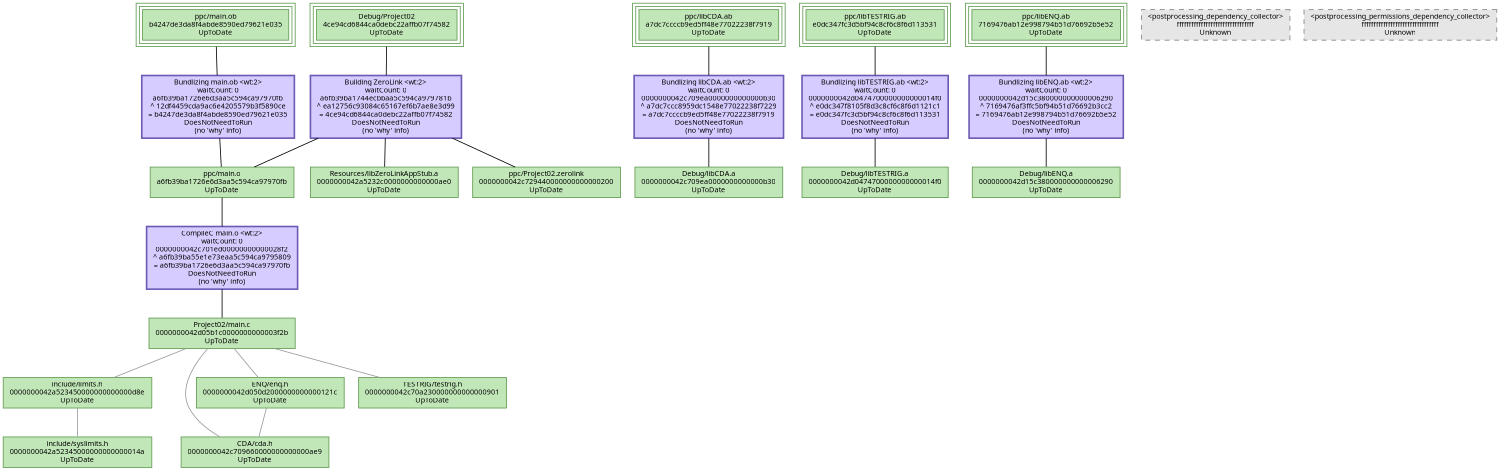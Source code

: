 digraph Project02 {
   size = "10.000000,8.500000";
   concentrate = false;

   node [ shape = box, style = filled, color = "0.3 0.5 0.6", fillcolor = "0.3 0.2 0.9", fontname = "Monaco", fontsize = "9" ];
   n00001 [ label = "Debug/Project02\n4ce94cd6844ca0debc22affb07f74582\nUpToDate", peripheries = 3 ];
   n00002 [ label = "ppc/main.o\na6fb39ba1726e6d3aa5c594ca97970fb\nUpToDate" ];
   n00003 [ label = "Project02/main.c\n0000000042d05b1c0000000000003f2b\nUpToDate" ];
   n00004 [ label = "ppc/main.ob\nb4247de3da8f4abde8590ed79621e035\nUpToDate", peripheries = 3 ];
   n00005 [ label = "Resources/libZeroLinkAppStub.a\n0000000042a5232c0000000000000ae0\nUpToDate" ];
   n00006 [ label = "ppc/libCDA.ab\na7dc7ccccb9ed5ff48e77022238f7919\nUpToDate", peripheries = 3 ];
   n00007 [ label = "Debug/libCDA.a\n0000000042c709ea0000000000000b30\nUpToDate" ];
   n00008 [ label = "ppc/libTESTRIG.ab\ne0dc347fc3d5bf94c8cf6c8f6d113531\nUpToDate", peripheries = 3 ];
   n00009 [ label = "Debug/libTESTRIG.a\n0000000042d0474700000000000014f0\nUpToDate" ];
   n00010 [ label = "ppc/libENQ.ab\n7169476ab12e998794b51d76692b5e52\nUpToDate", peripheries = 3 ];
   n00011 [ label = "Debug/libENQ.a\n0000000042d15c380000000000006290\nUpToDate" ];
   n00012 [ label = "ppc/Project02.zerolink\n0000000042c729440000000000000200\nUpToDate" ];
   n00013 [ label = "<postprocessing_dependency_collector>\nffffffffffffffffffffffffffffffff\nUnknown", color = "0.0 0.0 0.5", fillcolor = "0.0 0.0 0.9", style = "filled,dashed" ];
   n00014 [ label = "<postprocessing_permissions_dependency_collector>\nffffffffffffffffffffffffffffffff\nUnknown", color = "0.0 0.0 0.5", fillcolor = "0.0 0.0 0.9", style = "filled,dashed" ];
   n00015 [ label = "include/limits.h\n0000000042a523450000000000000d8e\nUpToDate" ];
   n00016 [ label = "CDA/cda.h\n0000000042c709660000000000000ae9\nUpToDate" ];
   n00017 [ label = "ENQ/enq.h\n0000000042d050d2000000000000121c\nUpToDate" ];
   n00018 [ label = "TESTRIG/testrig.h\n0000000042c70a230000000000000901\nUpToDate" ];
   n00019 [ label = "include/syslimits.h\n0000000042a52345000000000000014a\nUpToDate" ];

   node [ shape = box, style = "filled,bold", color = "0.7 0.5 0.7", fillcolor = "0.7 0.2 1.0", fontname = "Monaco", fontsize = "9" ];
   c00001 [ label = "CompileC main.o <wt:2>\nwaitCount: 0\n0000000042c701ed00000000000028f2\n^ a6fb39ba55e1e73eaa5c594ca9795809\n= a6fb39ba1726e6d3aa5c594ca97970fb\nDoesNotNeedToRun\n(no 'why' info)" ];
   c00002 [ label = "Bundlizing main.ob <wt:2>\nwaitCount: 0\na6fb39ba1726e6d3aa5c594ca97970fb\n^ 12df4459cda9ac6e4205579b3f5890ce\n= b4247de3da8f4abde8590ed79621e035\nDoesNotNeedToRun\n(no 'why' info)" ];
   c00003 [ label = "Building ZeroLink <wt:2>\nwaitCount: 0\na6fb39ba1744ecbbaa5c594ca979781b\n^ ea12756c93084c65167ef6b7ae8e3d99\n= 4ce94cd6844ca0debc22affb07f74582\nDoesNotNeedToRun\n(no 'why' info)" ];
   c00004 [ label = "Bundlizing libCDA.ab <wt:2>\nwaitCount: 0\n0000000042c709ea0000000000000b30\n^ a7dc7ccc8959dc1548e77022238f7229\n= a7dc7ccccb9ed5ff48e77022238f7919\nDoesNotNeedToRun\n(no 'why' info)" ];
   c00005 [ label = "Bundlizing libTESTRIG.ab <wt:2>\nwaitCount: 0\n0000000042d0474700000000000014f0\n^ e0dc347f8105f8d3c8cf6c8f6d1121c1\n= e0dc347fc3d5bf94c8cf6c8f6d113531\nDoesNotNeedToRun\n(no 'why' info)" ];
   c00006 [ label = "Bundlizing libENQ.ab <wt:2>\nwaitCount: 0\n0000000042d15c380000000000006290\n^ 7169476af3ffc5bf94b51d76692b3cc2\n= 7169476ab12e998794b51d76692b5e52\nDoesNotNeedToRun\n(no 'why' info)" ];

   edge [ style = solid, color = black, arrowhead = none, arrowtail = normal ];
   n00001 -> { c00003 };
   n00002 -> { c00001 };
   n00004 -> { c00002 };
   n00006 -> { c00004 };
   n00008 -> { c00005 };
   n00010 -> { c00006 };
   c00001 -> { n00003 };
   c00002 -> { n00002 };
   c00003 -> { n00002 n00005 n00012 };
   c00004 -> { n00007 };
   c00005 -> { n00009 };
   c00006 -> { n00011 };

   edge [ style = solid, color = gray60, arrowhead = none, arrowtail = normal ];
   n00003 -> { n00015 n00016 n00017 n00018 };
   n00015 -> { n00019 };
   n00017 -> { n00016 };
}
